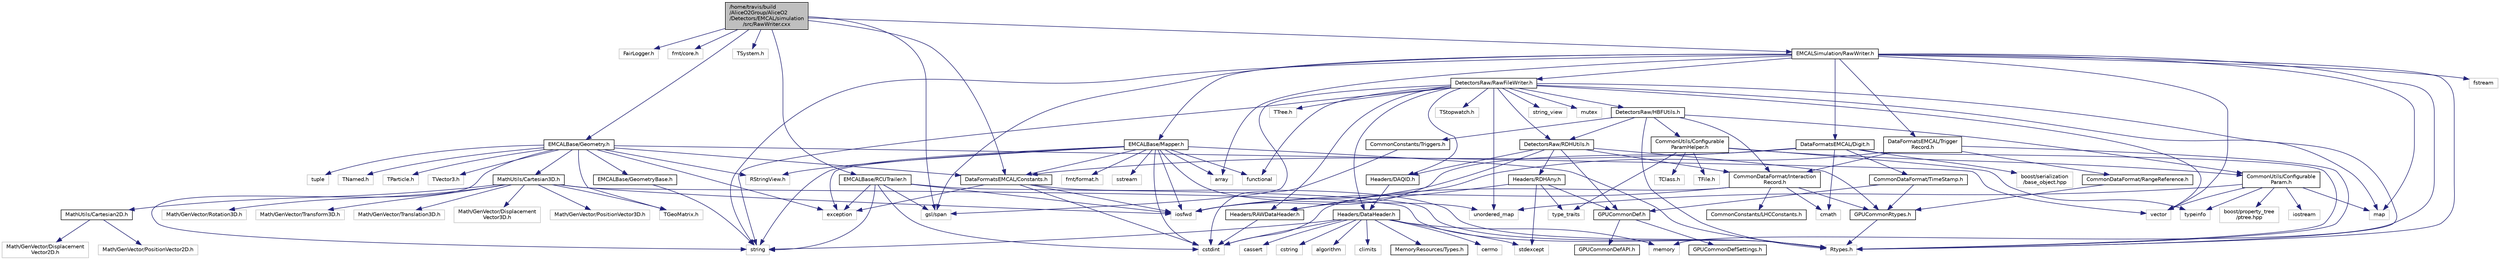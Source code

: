 digraph "/home/travis/build/AliceO2Group/AliceO2/Detectors/EMCAL/simulation/src/RawWriter.cxx"
{
 // INTERACTIVE_SVG=YES
  bgcolor="transparent";
  edge [fontname="Helvetica",fontsize="10",labelfontname="Helvetica",labelfontsize="10"];
  node [fontname="Helvetica",fontsize="10",shape=record];
  Node0 [label="/home/travis/build\l/AliceO2Group/AliceO2\l/Detectors/EMCAL/simulation\l/src/RawWriter.cxx",height=0.2,width=0.4,color="black", fillcolor="grey75", style="filled", fontcolor="black"];
  Node0 -> Node1 [color="midnightblue",fontsize="10",style="solid",fontname="Helvetica"];
  Node1 [label="FairLogger.h",height=0.2,width=0.4,color="grey75"];
  Node0 -> Node2 [color="midnightblue",fontsize="10",style="solid",fontname="Helvetica"];
  Node2 [label="fmt/core.h",height=0.2,width=0.4,color="grey75"];
  Node0 -> Node3 [color="midnightblue",fontsize="10",style="solid",fontname="Helvetica"];
  Node3 [label="gsl/span",height=0.2,width=0.4,color="grey75"];
  Node0 -> Node4 [color="midnightblue",fontsize="10",style="solid",fontname="Helvetica"];
  Node4 [label="TSystem.h",height=0.2,width=0.4,color="grey75"];
  Node0 -> Node5 [color="midnightblue",fontsize="10",style="solid",fontname="Helvetica"];
  Node5 [label="DataFormatsEMCAL/Constants.h",height=0.2,width=0.4,color="black",URL="$dd/dda/DataFormats_2Detectors_2EMCAL_2include_2DataFormatsEMCAL_2Constants_8h.html"];
  Node5 -> Node6 [color="midnightblue",fontsize="10",style="solid",fontname="Helvetica"];
  Node6 [label="Rtypes.h",height=0.2,width=0.4,color="grey75"];
  Node5 -> Node7 [color="midnightblue",fontsize="10",style="solid",fontname="Helvetica"];
  Node7 [label="iosfwd",height=0.2,width=0.4,color="grey75"];
  Node5 -> Node8 [color="midnightblue",fontsize="10",style="solid",fontname="Helvetica"];
  Node8 [label="exception",height=0.2,width=0.4,color="grey75"];
  Node5 -> Node9 [color="midnightblue",fontsize="10",style="solid",fontname="Helvetica"];
  Node9 [label="cstdint",height=0.2,width=0.4,color="grey75"];
  Node0 -> Node10 [color="midnightblue",fontsize="10",style="solid",fontname="Helvetica"];
  Node10 [label="EMCALBase/Geometry.h",height=0.2,width=0.4,color="black",URL="$dd/da8/EMCAL_2base_2include_2EMCALBase_2Geometry_8h.html"];
  Node10 -> Node8 [color="midnightblue",fontsize="10",style="solid",fontname="Helvetica"];
  Node10 -> Node11 [color="midnightblue",fontsize="10",style="solid",fontname="Helvetica"];
  Node11 [label="string",height=0.2,width=0.4,color="grey75"];
  Node10 -> Node12 [color="midnightblue",fontsize="10",style="solid",fontname="Helvetica"];
  Node12 [label="tuple",height=0.2,width=0.4,color="grey75"];
  Node10 -> Node13 [color="midnightblue",fontsize="10",style="solid",fontname="Helvetica"];
  Node13 [label="vector",height=0.2,width=0.4,color="grey75"];
  Node10 -> Node14 [color="midnightblue",fontsize="10",style="solid",fontname="Helvetica"];
  Node14 [label="RStringView.h",height=0.2,width=0.4,color="grey75"];
  Node10 -> Node15 [color="midnightblue",fontsize="10",style="solid",fontname="Helvetica"];
  Node15 [label="TGeoMatrix.h",height=0.2,width=0.4,color="grey75"];
  Node10 -> Node16 [color="midnightblue",fontsize="10",style="solid",fontname="Helvetica"];
  Node16 [label="TNamed.h",height=0.2,width=0.4,color="grey75"];
  Node10 -> Node17 [color="midnightblue",fontsize="10",style="solid",fontname="Helvetica"];
  Node17 [label="TParticle.h",height=0.2,width=0.4,color="grey75"];
  Node10 -> Node18 [color="midnightblue",fontsize="10",style="solid",fontname="Helvetica"];
  Node18 [label="TVector3.h",height=0.2,width=0.4,color="grey75"];
  Node10 -> Node5 [color="midnightblue",fontsize="10",style="solid",fontname="Helvetica"];
  Node10 -> Node19 [color="midnightblue",fontsize="10",style="solid",fontname="Helvetica"];
  Node19 [label="EMCALBase/GeometryBase.h",height=0.2,width=0.4,color="black",URL="$d5/d5e/GeometryBase_8h.html"];
  Node19 -> Node11 [color="midnightblue",fontsize="10",style="solid",fontname="Helvetica"];
  Node10 -> Node20 [color="midnightblue",fontsize="10",style="solid",fontname="Helvetica"];
  Node20 [label="MathUtils/Cartesian3D.h",height=0.2,width=0.4,color="black",URL="$dd/d76/Cartesian3D_8h.html"];
  Node20 -> Node21 [color="midnightblue",fontsize="10",style="solid",fontname="Helvetica"];
  Node21 [label="Math/GenVector/Displacement\lVector3D.h",height=0.2,width=0.4,color="grey75"];
  Node20 -> Node22 [color="midnightblue",fontsize="10",style="solid",fontname="Helvetica"];
  Node22 [label="Math/GenVector/PositionVector3D.h",height=0.2,width=0.4,color="grey75"];
  Node20 -> Node23 [color="midnightblue",fontsize="10",style="solid",fontname="Helvetica"];
  Node23 [label="Math/GenVector/Rotation3D.h",height=0.2,width=0.4,color="grey75"];
  Node20 -> Node24 [color="midnightblue",fontsize="10",style="solid",fontname="Helvetica"];
  Node24 [label="Math/GenVector/Transform3D.h",height=0.2,width=0.4,color="grey75"];
  Node20 -> Node25 [color="midnightblue",fontsize="10",style="solid",fontname="Helvetica"];
  Node25 [label="Math/GenVector/Translation3D.h",height=0.2,width=0.4,color="grey75"];
  Node20 -> Node6 [color="midnightblue",fontsize="10",style="solid",fontname="Helvetica"];
  Node20 -> Node15 [color="midnightblue",fontsize="10",style="solid",fontname="Helvetica"];
  Node20 -> Node7 [color="midnightblue",fontsize="10",style="solid",fontname="Helvetica"];
  Node20 -> Node26 [color="midnightblue",fontsize="10",style="solid",fontname="Helvetica"];
  Node26 [label="MathUtils/Cartesian2D.h",height=0.2,width=0.4,color="black",URL="$d2/dd0/Cartesian2D_8h.html"];
  Node26 -> Node27 [color="midnightblue",fontsize="10",style="solid",fontname="Helvetica"];
  Node27 [label="Math/GenVector/Displacement\lVector2D.h",height=0.2,width=0.4,color="grey75"];
  Node26 -> Node28 [color="midnightblue",fontsize="10",style="solid",fontname="Helvetica"];
  Node28 [label="Math/GenVector/PositionVector2D.h",height=0.2,width=0.4,color="grey75"];
  Node0 -> Node29 [color="midnightblue",fontsize="10",style="solid",fontname="Helvetica"];
  Node29 [label="EMCALBase/RCUTrailer.h",height=0.2,width=0.4,color="black",URL="$df/ddd/RCUTrailer_8h.html"];
  Node29 -> Node8 [color="midnightblue",fontsize="10",style="solid",fontname="Helvetica"];
  Node29 -> Node7 [color="midnightblue",fontsize="10",style="solid",fontname="Helvetica"];
  Node29 -> Node11 [color="midnightblue",fontsize="10",style="solid",fontname="Helvetica"];
  Node29 -> Node9 [color="midnightblue",fontsize="10",style="solid",fontname="Helvetica"];
  Node29 -> Node3 [color="midnightblue",fontsize="10",style="solid",fontname="Helvetica"];
  Node29 -> Node6 [color="midnightblue",fontsize="10",style="solid",fontname="Helvetica"];
  Node0 -> Node30 [color="midnightblue",fontsize="10",style="solid",fontname="Helvetica"];
  Node30 [label="EMCALSimulation/RawWriter.h",height=0.2,width=0.4,color="black",URL="$df/da7/RawWriter_8h.html"];
  Node30 -> Node3 [color="midnightblue",fontsize="10",style="solid",fontname="Helvetica"];
  Node30 -> Node31 [color="midnightblue",fontsize="10",style="solid",fontname="Helvetica"];
  Node31 [label="array",height=0.2,width=0.4,color="grey75"];
  Node30 -> Node32 [color="midnightblue",fontsize="10",style="solid",fontname="Helvetica"];
  Node32 [label="fstream",height=0.2,width=0.4,color="grey75"];
  Node30 -> Node33 [color="midnightblue",fontsize="10",style="solid",fontname="Helvetica"];
  Node33 [label="memory",height=0.2,width=0.4,color="grey75"];
  Node30 -> Node11 [color="midnightblue",fontsize="10",style="solid",fontname="Helvetica"];
  Node30 -> Node34 [color="midnightblue",fontsize="10",style="solid",fontname="Helvetica"];
  Node34 [label="map",height=0.2,width=0.4,color="grey75"];
  Node30 -> Node13 [color="midnightblue",fontsize="10",style="solid",fontname="Helvetica"];
  Node30 -> Node6 [color="midnightblue",fontsize="10",style="solid",fontname="Helvetica"];
  Node30 -> Node35 [color="midnightblue",fontsize="10",style="solid",fontname="Helvetica"];
  Node35 [label="DetectorsRaw/RawFileWriter.h",height=0.2,width=0.4,color="black",URL="$da/d08/RawFileWriter_8h.html",tooltip="Utility class to write detectors data to (multiple) raw data file(s) respecting CRU format..."];
  Node35 -> Node3 [color="midnightblue",fontsize="10",style="solid",fontname="Helvetica"];
  Node35 -> Node36 [color="midnightblue",fontsize="10",style="solid",fontname="Helvetica"];
  Node36 [label="unordered_map",height=0.2,width=0.4,color="grey75"];
  Node35 -> Node13 [color="midnightblue",fontsize="10",style="solid",fontname="Helvetica"];
  Node35 -> Node34 [color="midnightblue",fontsize="10",style="solid",fontname="Helvetica"];
  Node35 -> Node11 [color="midnightblue",fontsize="10",style="solid",fontname="Helvetica"];
  Node35 -> Node37 [color="midnightblue",fontsize="10",style="solid",fontname="Helvetica"];
  Node37 [label="string_view",height=0.2,width=0.4,color="grey75"];
  Node35 -> Node38 [color="midnightblue",fontsize="10",style="solid",fontname="Helvetica"];
  Node38 [label="functional",height=0.2,width=0.4,color="grey75"];
  Node35 -> Node39 [color="midnightblue",fontsize="10",style="solid",fontname="Helvetica"];
  Node39 [label="mutex",height=0.2,width=0.4,color="grey75"];
  Node35 -> Node6 [color="midnightblue",fontsize="10",style="solid",fontname="Helvetica"];
  Node35 -> Node40 [color="midnightblue",fontsize="10",style="solid",fontname="Helvetica"];
  Node40 [label="TTree.h",height=0.2,width=0.4,color="grey75"];
  Node35 -> Node41 [color="midnightblue",fontsize="10",style="solid",fontname="Helvetica"];
  Node41 [label="TStopwatch.h",height=0.2,width=0.4,color="grey75"];
  Node35 -> Node42 [color="midnightblue",fontsize="10",style="solid",fontname="Helvetica"];
  Node42 [label="Headers/RAWDataHeader.h",height=0.2,width=0.4,color="black",URL="$d4/dee/RAWDataHeader_8h.html",tooltip="Definition of the RAW Data Header. "];
  Node42 -> Node9 [color="midnightblue",fontsize="10",style="solid",fontname="Helvetica"];
  Node35 -> Node43 [color="midnightblue",fontsize="10",style="solid",fontname="Helvetica"];
  Node43 [label="Headers/DataHeader.h",height=0.2,width=0.4,color="black",URL="$dc/dcd/DataHeader_8h.html"];
  Node43 -> Node9 [color="midnightblue",fontsize="10",style="solid",fontname="Helvetica"];
  Node43 -> Node33 [color="midnightblue",fontsize="10",style="solid",fontname="Helvetica"];
  Node43 -> Node44 [color="midnightblue",fontsize="10",style="solid",fontname="Helvetica"];
  Node44 [label="cassert",height=0.2,width=0.4,color="grey75"];
  Node43 -> Node45 [color="midnightblue",fontsize="10",style="solid",fontname="Helvetica"];
  Node45 [label="cstring",height=0.2,width=0.4,color="grey75"];
  Node43 -> Node46 [color="midnightblue",fontsize="10",style="solid",fontname="Helvetica"];
  Node46 [label="algorithm",height=0.2,width=0.4,color="grey75"];
  Node43 -> Node47 [color="midnightblue",fontsize="10",style="solid",fontname="Helvetica"];
  Node47 [label="stdexcept",height=0.2,width=0.4,color="grey75"];
  Node43 -> Node11 [color="midnightblue",fontsize="10",style="solid",fontname="Helvetica"];
  Node43 -> Node48 [color="midnightblue",fontsize="10",style="solid",fontname="Helvetica"];
  Node48 [label="climits",height=0.2,width=0.4,color="grey75"];
  Node43 -> Node49 [color="midnightblue",fontsize="10",style="solid",fontname="Helvetica"];
  Node49 [label="MemoryResources/Types.h",height=0.2,width=0.4,color="black",URL="$d7/df8/Types_8h.html"];
  Node43 -> Node50 [color="midnightblue",fontsize="10",style="solid",fontname="Helvetica"];
  Node50 [label="cerrno",height=0.2,width=0.4,color="grey75"];
  Node35 -> Node51 [color="midnightblue",fontsize="10",style="solid",fontname="Helvetica"];
  Node51 [label="Headers/DAQID.h",height=0.2,width=0.4,color="black",URL="$d7/d34/DAQID_8h.html"];
  Node51 -> Node43 [color="midnightblue",fontsize="10",style="solid",fontname="Helvetica"];
  Node35 -> Node52 [color="midnightblue",fontsize="10",style="solid",fontname="Helvetica"];
  Node52 [label="DetectorsRaw/HBFUtils.h",height=0.2,width=0.4,color="black",URL="$d1/dec/HBFUtils_8h.html"];
  Node52 -> Node6 [color="midnightblue",fontsize="10",style="solid",fontname="Helvetica"];
  Node52 -> Node53 [color="midnightblue",fontsize="10",style="solid",fontname="Helvetica"];
  Node53 [label="DetectorsRaw/RDHUtils.h",height=0.2,width=0.4,color="black",URL="$d6/dec/Raw_2include_2DetectorsRaw_2RDHUtils_8h.html"];
  Node53 -> Node54 [color="midnightblue",fontsize="10",style="solid",fontname="Helvetica"];
  Node54 [label="GPUCommonDef.h",height=0.2,width=0.4,color="black",URL="$df/d21/GPUCommonDef_8h.html"];
  Node54 -> Node55 [color="midnightblue",fontsize="10",style="solid",fontname="Helvetica"];
  Node55 [label="GPUCommonDefSettings.h",height=0.2,width=0.4,color="black",URL="$d5/d93/GPUCommonDefSettings_8h.html"];
  Node54 -> Node56 [color="midnightblue",fontsize="10",style="solid",fontname="Helvetica"];
  Node56 [label="GPUCommonDefAPI.h",height=0.2,width=0.4,color="black",URL="$da/d5a/GPUCommonDefAPI_8h.html"];
  Node53 -> Node57 [color="midnightblue",fontsize="10",style="solid",fontname="Helvetica"];
  Node57 [label="GPUCommonRtypes.h",height=0.2,width=0.4,color="black",URL="$d2/d45/GPUCommonRtypes_8h.html"];
  Node57 -> Node6 [color="midnightblue",fontsize="10",style="solid",fontname="Helvetica"];
  Node53 -> Node42 [color="midnightblue",fontsize="10",style="solid",fontname="Helvetica"];
  Node53 -> Node58 [color="midnightblue",fontsize="10",style="solid",fontname="Helvetica"];
  Node58 [label="Headers/RDHAny.h",height=0.2,width=0.4,color="black",URL="$d6/d89/RDHAny_8h.html"];
  Node58 -> Node54 [color="midnightblue",fontsize="10",style="solid",fontname="Helvetica"];
  Node58 -> Node42 [color="midnightblue",fontsize="10",style="solid",fontname="Helvetica"];
  Node58 -> Node59 [color="midnightblue",fontsize="10",style="solid",fontname="Helvetica"];
  Node59 [label="type_traits",height=0.2,width=0.4,color="grey75"];
  Node58 -> Node47 [color="midnightblue",fontsize="10",style="solid",fontname="Helvetica"];
  Node53 -> Node60 [color="midnightblue",fontsize="10",style="solid",fontname="Helvetica"];
  Node60 [label="CommonDataFormat/Interaction\lRecord.h",height=0.2,width=0.4,color="black",URL="$d9/d80/InteractionRecord_8h.html"];
  Node60 -> Node57 [color="midnightblue",fontsize="10",style="solid",fontname="Helvetica"];
  Node60 -> Node7 [color="midnightblue",fontsize="10",style="solid",fontname="Helvetica"];
  Node60 -> Node9 [color="midnightblue",fontsize="10",style="solid",fontname="Helvetica"];
  Node60 -> Node61 [color="midnightblue",fontsize="10",style="solid",fontname="Helvetica"];
  Node61 [label="cmath",height=0.2,width=0.4,color="grey75"];
  Node60 -> Node62 [color="midnightblue",fontsize="10",style="solid",fontname="Helvetica"];
  Node62 [label="CommonConstants/LHCConstants.h",height=0.2,width=0.4,color="black",URL="$d4/dc6/LHCConstants_8h.html",tooltip="Header to collect LHC related constants. "];
  Node53 -> Node51 [color="midnightblue",fontsize="10",style="solid",fontname="Helvetica"];
  Node52 -> Node63 [color="midnightblue",fontsize="10",style="solid",fontname="Helvetica"];
  Node63 [label="CommonUtils/Configurable\lParam.h",height=0.2,width=0.4,color="black",URL="$db/d2c/ConfigurableParam_8h.html"];
  Node63 -> Node13 [color="midnightblue",fontsize="10",style="solid",fontname="Helvetica"];
  Node63 -> Node34 [color="midnightblue",fontsize="10",style="solid",fontname="Helvetica"];
  Node63 -> Node36 [color="midnightblue",fontsize="10",style="solid",fontname="Helvetica"];
  Node63 -> Node64 [color="midnightblue",fontsize="10",style="solid",fontname="Helvetica"];
  Node64 [label="boost/property_tree\l/ptree.hpp",height=0.2,width=0.4,color="grey75"];
  Node63 -> Node65 [color="midnightblue",fontsize="10",style="solid",fontname="Helvetica"];
  Node65 [label="typeinfo",height=0.2,width=0.4,color="grey75"];
  Node63 -> Node66 [color="midnightblue",fontsize="10",style="solid",fontname="Helvetica"];
  Node66 [label="iostream",height=0.2,width=0.4,color="grey75"];
  Node52 -> Node67 [color="midnightblue",fontsize="10",style="solid",fontname="Helvetica"];
  Node67 [label="CommonUtils/Configurable\lParamHelper.h",height=0.2,width=0.4,color="black",URL="$da/d6b/ConfigurableParamHelper_8h.html"];
  Node67 -> Node63 [color="midnightblue",fontsize="10",style="solid",fontname="Helvetica"];
  Node67 -> Node68 [color="midnightblue",fontsize="10",style="solid",fontname="Helvetica"];
  Node68 [label="TClass.h",height=0.2,width=0.4,color="grey75"];
  Node67 -> Node59 [color="midnightblue",fontsize="10",style="solid",fontname="Helvetica"];
  Node67 -> Node65 [color="midnightblue",fontsize="10",style="solid",fontname="Helvetica"];
  Node67 -> Node69 [color="midnightblue",fontsize="10",style="solid",fontname="Helvetica"];
  Node69 [label="TFile.h",height=0.2,width=0.4,color="grey75"];
  Node52 -> Node60 [color="midnightblue",fontsize="10",style="solid",fontname="Helvetica"];
  Node52 -> Node70 [color="midnightblue",fontsize="10",style="solid",fontname="Helvetica"];
  Node70 [label="CommonConstants/Triggers.h",height=0.2,width=0.4,color="black",URL="$de/da4/Triggers_8h.html",tooltip="Definition of the 32 Central Trigger System (CTS) Trigger Types defined in https://twiki.cern.ch/twiki/pub/ALICE/NoteForFEDevelopers/CTS_CRU_FE_interface.pdf. "];
  Node70 -> Node9 [color="midnightblue",fontsize="10",style="solid",fontname="Helvetica"];
  Node35 -> Node53 [color="midnightblue",fontsize="10",style="solid",fontname="Helvetica"];
  Node30 -> Node71 [color="midnightblue",fontsize="10",style="solid",fontname="Helvetica"];
  Node71 [label="EMCALBase/Mapper.h",height=0.2,width=0.4,color="black",URL="$d1/d7a/EMCAL_2base_2include_2EMCALBase_2Mapper_8h.html"];
  Node71 -> Node31 [color="midnightblue",fontsize="10",style="solid",fontname="Helvetica"];
  Node71 -> Node9 [color="midnightblue",fontsize="10",style="solid",fontname="Helvetica"];
  Node71 -> Node8 [color="midnightblue",fontsize="10",style="solid",fontname="Helvetica"];
  Node71 -> Node38 [color="midnightblue",fontsize="10",style="solid",fontname="Helvetica"];
  Node71 -> Node7 [color="midnightblue",fontsize="10",style="solid",fontname="Helvetica"];
  Node71 -> Node36 [color="midnightblue",fontsize="10",style="solid",fontname="Helvetica"];
  Node71 -> Node72 [color="midnightblue",fontsize="10",style="solid",fontname="Helvetica"];
  Node72 [label="sstream",height=0.2,width=0.4,color="grey75"];
  Node71 -> Node11 [color="midnightblue",fontsize="10",style="solid",fontname="Helvetica"];
  Node71 -> Node73 [color="midnightblue",fontsize="10",style="solid",fontname="Helvetica"];
  Node73 [label="fmt/format.h",height=0.2,width=0.4,color="grey75"];
  Node71 -> Node14 [color="midnightblue",fontsize="10",style="solid",fontname="Helvetica"];
  Node71 -> Node6 [color="midnightblue",fontsize="10",style="solid",fontname="Helvetica"];
  Node71 -> Node5 [color="midnightblue",fontsize="10",style="solid",fontname="Helvetica"];
  Node30 -> Node74 [color="midnightblue",fontsize="10",style="solid",fontname="Helvetica"];
  Node74 [label="DataFormatsEMCAL/Digit.h",height=0.2,width=0.4,color="black",URL="$d3/d6e/DataFormats_2Detectors_2EMCAL_2include_2DataFormatsEMCAL_2Digit_8h.html"];
  Node74 -> Node7 [color="midnightblue",fontsize="10",style="solid",fontname="Helvetica"];
  Node74 -> Node61 [color="midnightblue",fontsize="10",style="solid",fontname="Helvetica"];
  Node74 -> Node6 [color="midnightblue",fontsize="10",style="solid",fontname="Helvetica"];
  Node74 -> Node75 [color="midnightblue",fontsize="10",style="solid",fontname="Helvetica"];
  Node75 [label="CommonDataFormat/TimeStamp.h",height=0.2,width=0.4,color="black",URL="$df/d5d/common_2include_2CommonDataFormat_2TimeStamp_8h.html"];
  Node75 -> Node57 [color="midnightblue",fontsize="10",style="solid",fontname="Helvetica"];
  Node75 -> Node54 [color="midnightblue",fontsize="10",style="solid",fontname="Helvetica"];
  Node74 -> Node5 [color="midnightblue",fontsize="10",style="solid",fontname="Helvetica"];
  Node74 -> Node76 [color="midnightblue",fontsize="10",style="solid",fontname="Helvetica"];
  Node76 [label="boost/serialization\l/base_object.hpp",height=0.2,width=0.4,color="grey75"];
  Node30 -> Node77 [color="midnightblue",fontsize="10",style="solid",fontname="Helvetica"];
  Node77 [label="DataFormatsEMCAL/Trigger\lRecord.h",height=0.2,width=0.4,color="black",URL="$d9/d38/EMCAL_2include_2DataFormatsEMCAL_2TriggerRecord_8h.html"];
  Node77 -> Node7 [color="midnightblue",fontsize="10",style="solid",fontname="Helvetica"];
  Node77 -> Node6 [color="midnightblue",fontsize="10",style="solid",fontname="Helvetica"];
  Node77 -> Node60 [color="midnightblue",fontsize="10",style="solid",fontname="Helvetica"];
  Node77 -> Node78 [color="midnightblue",fontsize="10",style="solid",fontname="Helvetica"];
  Node78 [label="CommonDataFormat/RangeReference.h",height=0.2,width=0.4,color="black",URL="$de/d64/RangeReference_8h.html",tooltip="Class to refer to the 1st entry and N elements of some group in the continuous container. "];
  Node78 -> Node57 [color="midnightblue",fontsize="10",style="solid",fontname="Helvetica"];
}
